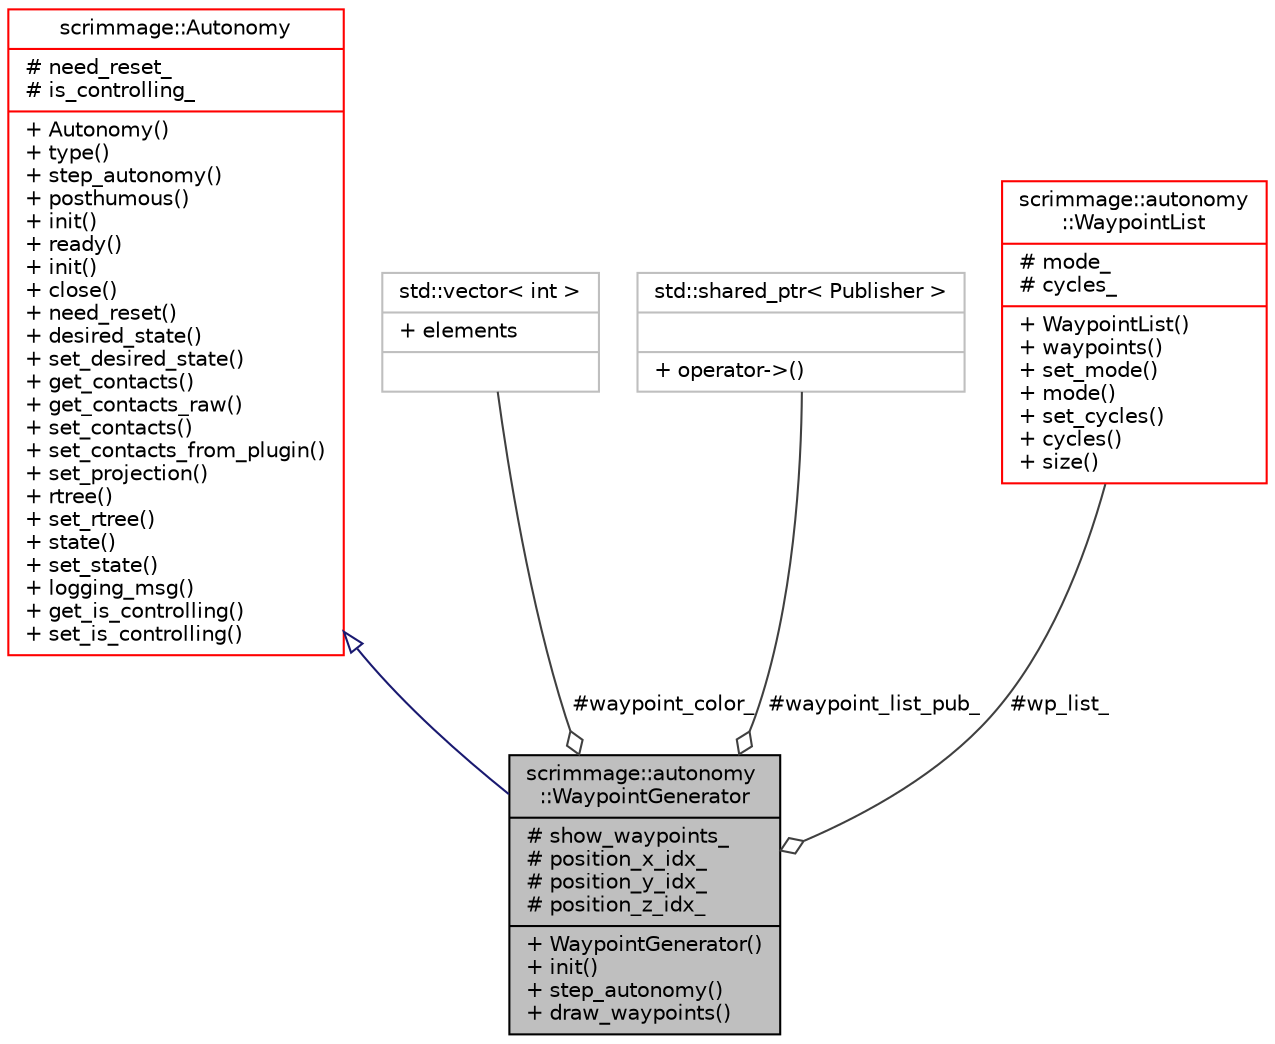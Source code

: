 digraph "scrimmage::autonomy::WaypointGenerator"
{
 // LATEX_PDF_SIZE
  edge [fontname="Helvetica",fontsize="10",labelfontname="Helvetica",labelfontsize="10"];
  node [fontname="Helvetica",fontsize="10",shape=record];
  Node1 [label="{scrimmage::autonomy\l::WaypointGenerator\n|# show_waypoints_\l# position_x_idx_\l# position_y_idx_\l# position_z_idx_\l|+ WaypointGenerator()\l+ init()\l+ step_autonomy()\l+ draw_waypoints()\l}",height=0.2,width=0.4,color="black", fillcolor="grey75", style="filled", fontcolor="black",tooltip=" "];
  Node2 -> Node1 [dir="back",color="midnightblue",fontsize="10",style="solid",arrowtail="onormal",fontname="Helvetica"];
  Node2 [label="{scrimmage::Autonomy\n|# need_reset_\l# is_controlling_\l|+ Autonomy()\l+ type()\l+ step_autonomy()\l+ posthumous()\l+ init()\l+ ready()\l+ init()\l+ close()\l+ need_reset()\l+ desired_state()\l+ set_desired_state()\l+ get_contacts()\l+ get_contacts_raw()\l+ set_contacts()\l+ set_contacts_from_plugin()\l+ set_projection()\l+ rtree()\l+ set_rtree()\l+ state()\l+ set_state()\l+ logging_msg()\l+ get_is_controlling()\l+ set_is_controlling()\l}",height=0.2,width=0.4,color="red", fillcolor="white", style="filled",URL="$classscrimmage_1_1Autonomy.html",tooltip=" "];
  Node93 -> Node1 [color="grey25",fontsize="10",style="solid",label=" #waypoint_color_" ,arrowhead="odiamond",fontname="Helvetica"];
  Node93 [label="{std::vector\< int \>\n|+ elements\l|}",height=0.2,width=0.4,color="grey75", fillcolor="white", style="filled",tooltip=" "];
  Node94 -> Node1 [color="grey25",fontsize="10",style="solid",label=" #waypoint_list_pub_" ,arrowhead="odiamond",fontname="Helvetica"];
  Node94 [label="{std::shared_ptr\< Publisher \>\n||+ operator-\>()\l}",height=0.2,width=0.4,color="grey75", fillcolor="white", style="filled",tooltip=" "];
  Node100 -> Node1 [color="grey25",fontsize="10",style="solid",label=" #wp_list_" ,arrowhead="odiamond",fontname="Helvetica"];
  Node100 [label="{scrimmage::autonomy\l::WaypointList\n|# mode_\l# cycles_\l|+ WaypointList()\l+ waypoints()\l+ set_mode()\l+ mode()\l+ set_cycles()\l+ cycles()\l+ size()\l}",height=0.2,width=0.4,color="red", fillcolor="white", style="filled",URL="$classscrimmage_1_1autonomy_1_1WaypointList.html",tooltip=" "];
}
